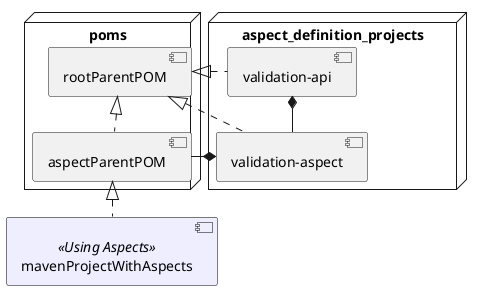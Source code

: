 @startuml

!pragma layout smetana

skinparam component {
  BackgroundColor<<Using Aspects>> #EEEEFF
  BorderColor<<Using Aspects>> black
}

node poms {

    component "rootParentPOM"
    component "aspectParentPOM"

    [rootParentPOM] <|.. [aspectParentPOM]
}

node aspect_definition_projects {

    component "validation-api"
    component "validation-aspect"

    [rootParentPOM] <|... [validation-api]
    [rootParentPOM] <|.. [validation-aspect]
    [validation-api] *-- [validation-aspect]
    [validation-aspect] *-- [aspectParentPOM]
}

component "mavenProjectWithAspects"<<Using Aspects>>
[aspectParentPOM] <|.. [mavenProjectWithAspects]

@enduml

